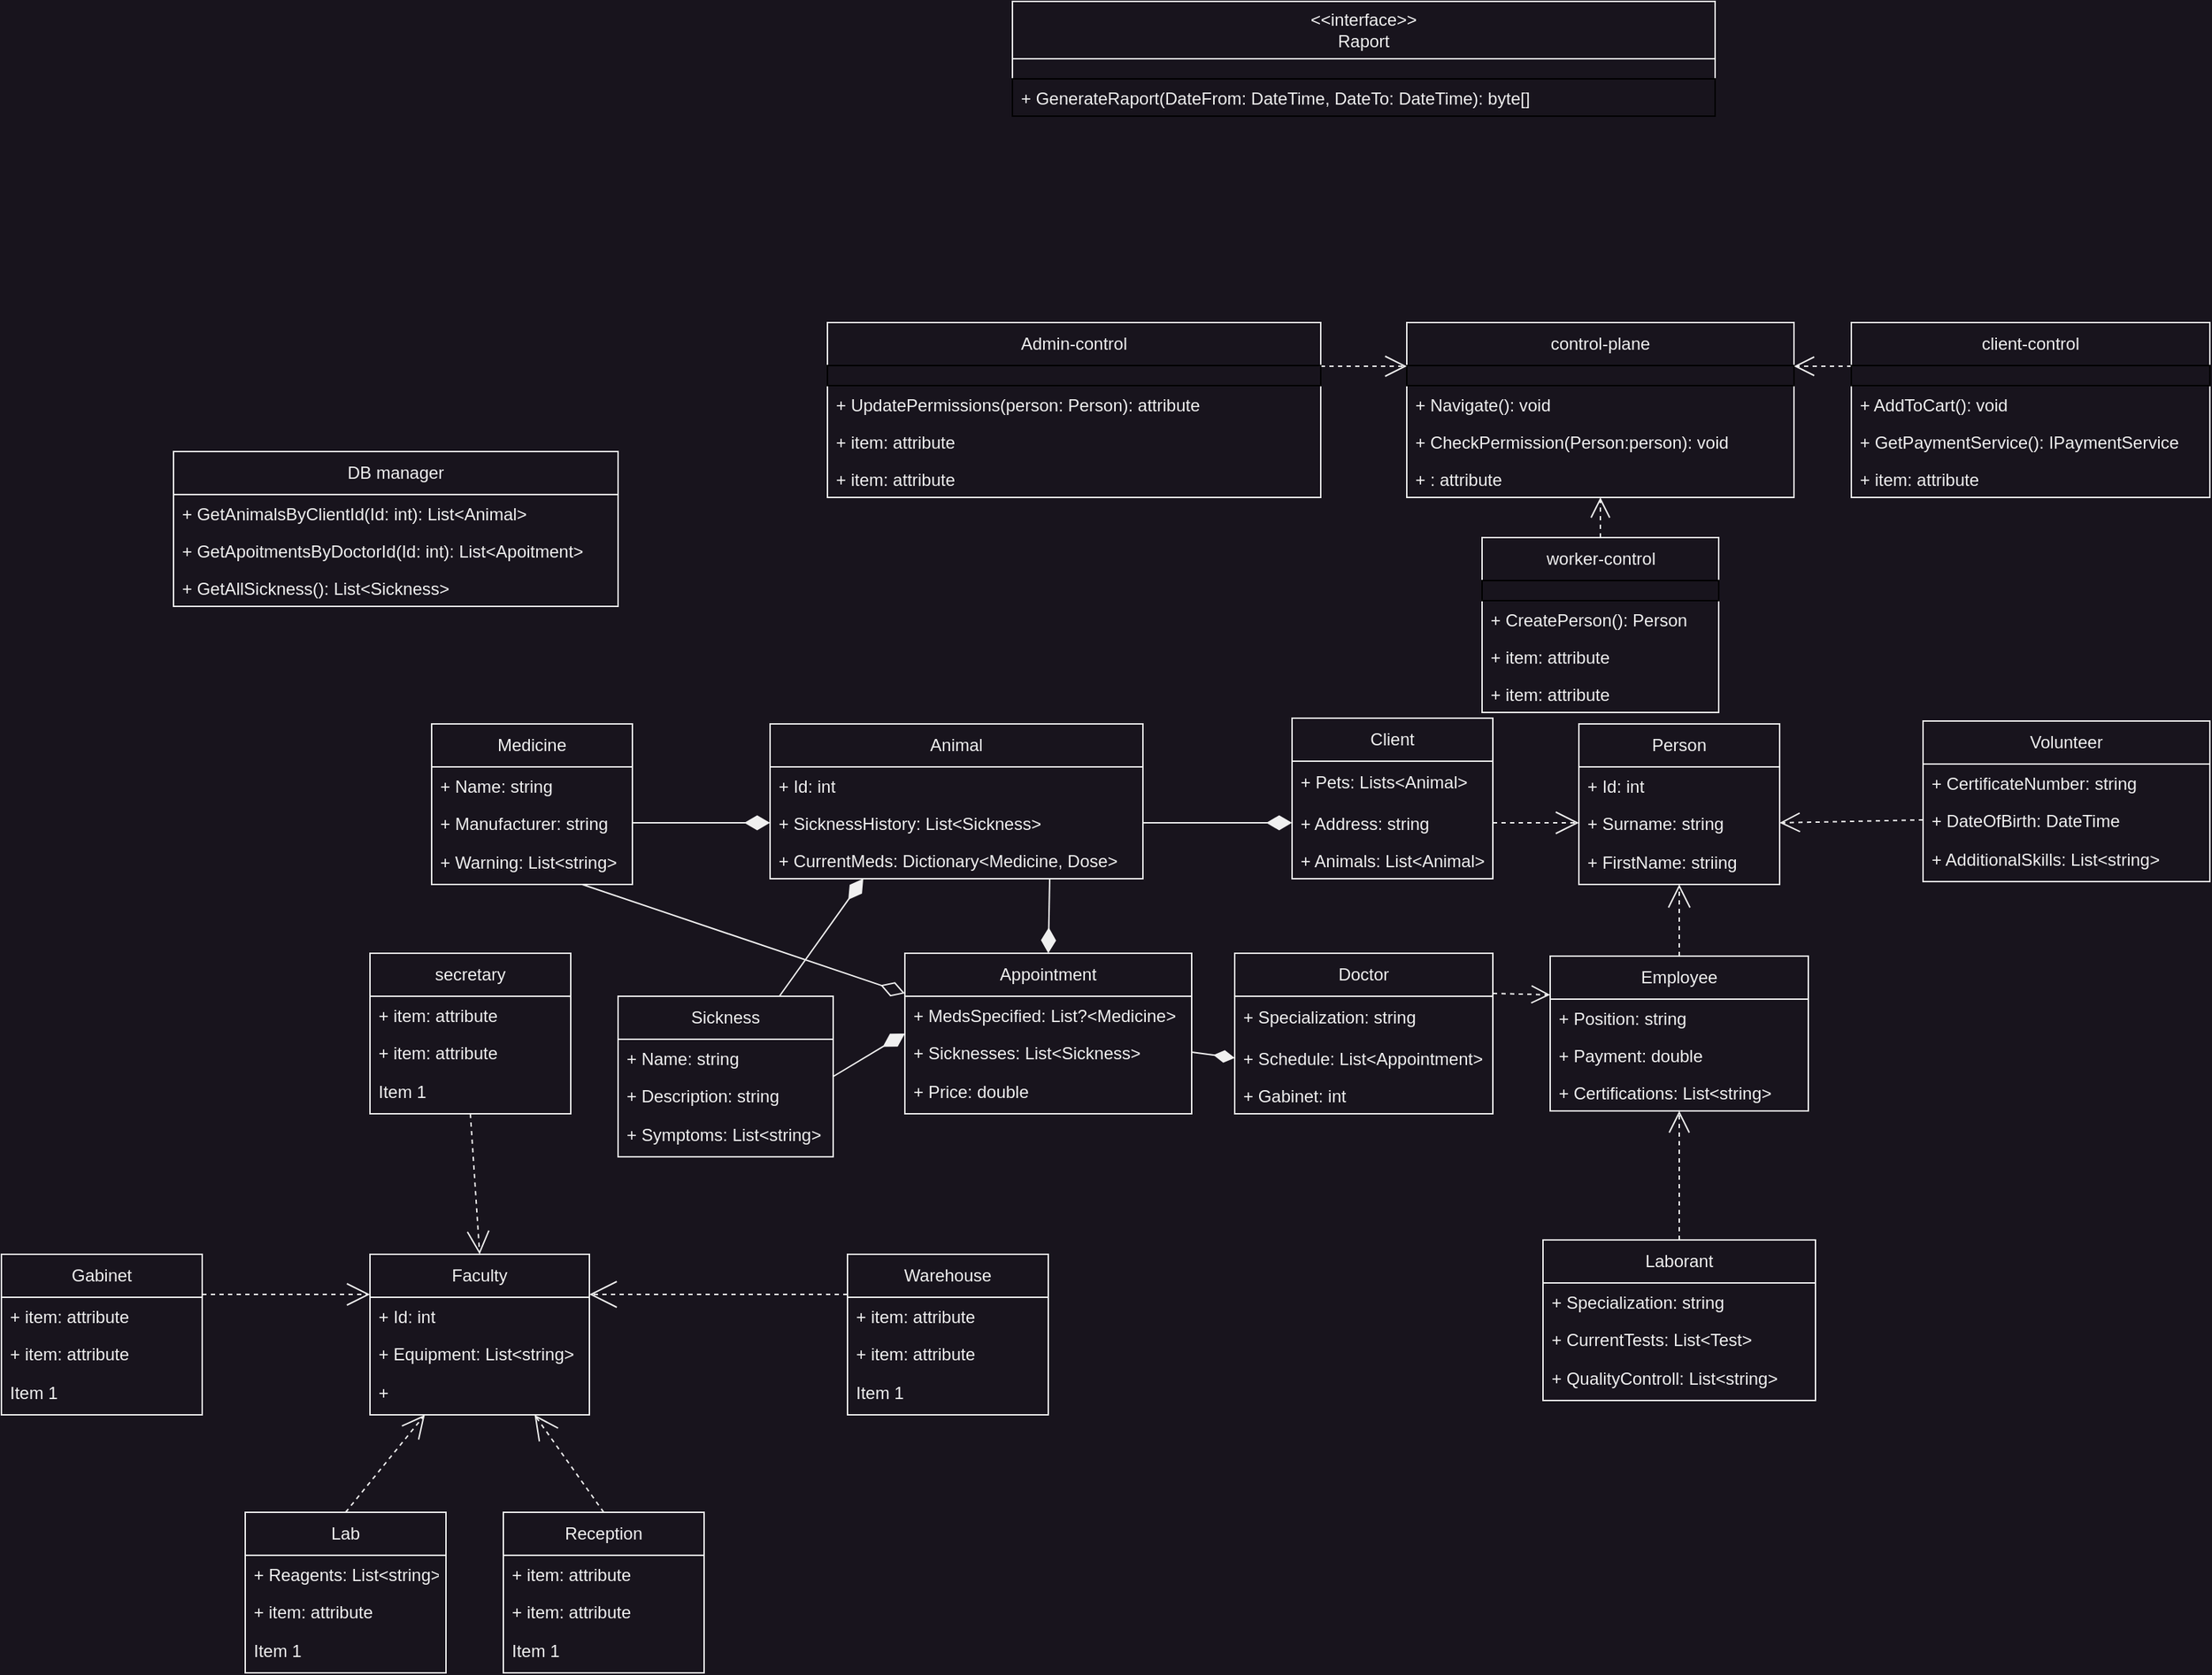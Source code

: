 <mxfile>
    <diagram id="9ccn3wuyRS-646QnJEHr" name="Page-1">
        <mxGraphModel dx="2043" dy="1961" grid="1" gridSize="10" guides="1" tooltips="1" connect="1" arrows="1" fold="1" page="1" pageScale="1" pageWidth="827" pageHeight="1169" background="#18141D" math="0" shadow="0">
            <root>
                <mxCell id="0"/>
                <mxCell id="1" parent="0"/>
                <mxCell id="3" value="Person" style="swimlane;fontStyle=0;childLayout=stackLayout;horizontal=1;startSize=30;horizontalStack=0;resizeParent=1;resizeParentMax=0;resizeLast=0;collapsible=1;marginBottom=0;whiteSpace=wrap;html=1;fillColor=#18141D;strokeColor=#F0F0F0;fontColor=#F0F0F0;labelBackgroundColor=none;" parent="1" vertex="1">
                    <mxGeometry x="360" y="-120" width="140" height="112" as="geometry"/>
                </mxCell>
                <mxCell id="180" value="+ Id: int" style="text;strokeColor=none;fillColor=none;align=left;verticalAlign=top;spacingLeft=4;spacingRight=4;overflow=hidden;rotatable=0;points=[[0,0.5],[1,0.5]];portConstraint=eastwest;labelBackgroundColor=none;fontColor=#F0F0F0;" parent="3" vertex="1">
                    <mxGeometry y="30" width="140" height="26" as="geometry"/>
                </mxCell>
                <mxCell id="181" value="+ Surname: string" style="text;strokeColor=none;fillColor=none;align=left;verticalAlign=top;spacingLeft=4;spacingRight=4;overflow=hidden;rotatable=0;points=[[0,0.5],[1,0.5]];portConstraint=eastwest;fontColor=#F0F0F0;labelBackgroundColor=none;" parent="3" vertex="1">
                    <mxGeometry y="56" width="140" height="26" as="geometry"/>
                </mxCell>
                <mxCell id="4" value="+ FirstName: striing" style="text;strokeColor=none;fillColor=none;align=left;verticalAlign=middle;spacingLeft=4;spacingRight=4;overflow=hidden;points=[[0,0.5],[1,0.5]];portConstraint=eastwest;rotatable=0;whiteSpace=wrap;html=1;fontColor=#F0F0F0;labelBackgroundColor=none;" parent="3" vertex="1">
                    <mxGeometry y="82" width="140" height="30" as="geometry"/>
                </mxCell>
                <mxCell id="7" value="Client" style="swimlane;fontStyle=0;childLayout=stackLayout;horizontal=1;startSize=30;horizontalStack=0;resizeParent=1;resizeParentMax=0;resizeLast=0;collapsible=1;marginBottom=0;whiteSpace=wrap;html=1;fillColor=#18141D;strokeColor=#F0F0F0;fontColor=#F0F0F0;labelBackgroundColor=none;" parent="1" vertex="1">
                    <mxGeometry x="160" y="-124" width="140" height="112" as="geometry"/>
                </mxCell>
                <mxCell id="8" value="+ Pets: Lists&amp;lt;Animal&amp;gt;" style="text;strokeColor=none;fillColor=none;align=left;verticalAlign=middle;spacingLeft=4;spacingRight=4;overflow=hidden;points=[[0,0.5],[1,0.5]];portConstraint=eastwest;rotatable=0;whiteSpace=wrap;html=1;fontColor=#F0F0F0;labelBackgroundColor=none;" parent="7" vertex="1">
                    <mxGeometry y="30" width="140" height="30" as="geometry"/>
                </mxCell>
                <mxCell id="129" value="+ Address: string" style="text;strokeColor=none;fillColor=none;align=left;verticalAlign=top;spacingLeft=4;spacingRight=4;overflow=hidden;rotatable=0;points=[[0,0.5],[1,0.5]];portConstraint=eastwest;fontColor=#F0F0F0;labelBackgroundColor=none;" parent="7" vertex="1">
                    <mxGeometry y="60" width="140" height="26" as="geometry"/>
                </mxCell>
                <mxCell id="185" value="+ Animals: List&lt;Animal&gt;" style="text;strokeColor=none;fillColor=none;align=left;verticalAlign=top;spacingLeft=4;spacingRight=4;overflow=hidden;rotatable=0;points=[[0,0.5],[1,0.5]];portConstraint=eastwest;labelBackgroundColor=none;fontColor=#F0F0F0;" parent="7" vertex="1">
                    <mxGeometry y="86" width="140" height="26" as="geometry"/>
                </mxCell>
                <mxCell id="11" value="" style="endArrow=open;html=1;endFill=0;dashed=1;entryX=0;entryY=0.5;entryDx=0;entryDy=0;fillColor=#18141D;strokeColor=#F0F0F0;fontColor=#F0F0F0;labelBackgroundColor=none;endSize=14;exitX=1;exitY=0.5;exitDx=0;exitDy=0;" parent="1" target="181" edge="1" source="129">
                    <mxGeometry width="50" height="50" relative="1" as="geometry">
                        <mxPoint x="290" y="-40" as="sourcePoint"/>
                        <mxPoint x="290" y="100" as="targetPoint"/>
                    </mxGeometry>
                </mxCell>
                <mxCell id="12" value="Employee" style="swimlane;fontStyle=0;childLayout=stackLayout;horizontal=1;startSize=30;horizontalStack=0;resizeParent=1;resizeParentMax=0;resizeLast=0;collapsible=1;marginBottom=0;whiteSpace=wrap;html=1;fillColor=#18141D;strokeColor=#F0F0F0;fontColor=#F0F0F0;labelBackgroundColor=none;" parent="1" vertex="1">
                    <mxGeometry x="340" y="42" width="180" height="108" as="geometry"/>
                </mxCell>
                <mxCell id="133" value="+ Position: string" style="text;strokeColor=none;fillColor=none;align=left;verticalAlign=top;spacingLeft=4;spacingRight=4;overflow=hidden;rotatable=0;points=[[0,0.5],[1,0.5]];portConstraint=eastwest;fontColor=#F0F0F0;labelBackgroundColor=none;" parent="12" vertex="1">
                    <mxGeometry y="30" width="180" height="26" as="geometry"/>
                </mxCell>
                <mxCell id="134" value="+ Payment: double" style="text;strokeColor=none;fillColor=none;align=left;verticalAlign=top;spacingLeft=4;spacingRight=4;overflow=hidden;rotatable=0;points=[[0,0.5],[1,0.5]];portConstraint=eastwest;fontColor=#F0F0F0;labelBackgroundColor=none;" parent="12" vertex="1">
                    <mxGeometry y="56" width="180" height="26" as="geometry"/>
                </mxCell>
                <mxCell id="186" value="+ Certifications: List&lt;string&gt;" style="text;strokeColor=none;fillColor=none;align=left;verticalAlign=top;spacingLeft=4;spacingRight=4;overflow=hidden;rotatable=0;points=[[0,0.5],[1,0.5]];portConstraint=eastwest;labelBackgroundColor=none;fontColor=#F0F0F0;" parent="12" vertex="1">
                    <mxGeometry y="82" width="180" height="26" as="geometry"/>
                </mxCell>
                <mxCell id="16" value="" style="endArrow=open;html=1;exitX=0.5;exitY=0;exitDx=0;exitDy=0;endFill=0;dashed=1;entryX=0.5;entryY=1;entryDx=0;entryDy=0;fillColor=#18141D;strokeColor=#F0F0F0;fontColor=#F0F0F0;labelBackgroundColor=none;endSize=14;" parent="1" source="12" target="3" edge="1">
                    <mxGeometry width="50" height="50" relative="1" as="geometry">
                        <mxPoint x="300.0" y="240" as="sourcePoint"/>
                        <mxPoint x="300.7" y="122.52" as="targetPoint"/>
                    </mxGeometry>
                </mxCell>
                <mxCell id="17" value="Volunteer" style="swimlane;fontStyle=0;childLayout=stackLayout;horizontal=1;startSize=30;horizontalStack=0;resizeParent=1;resizeParentMax=0;resizeLast=0;collapsible=1;marginBottom=0;whiteSpace=wrap;html=1;fillColor=#18141D;strokeColor=#F0F0F0;fontColor=#F0F0F0;labelBackgroundColor=none;" parent="1" vertex="1">
                    <mxGeometry x="600" y="-122" width="200" height="112" as="geometry"/>
                </mxCell>
                <mxCell id="132" value="+ CertificateNumber: string" style="text;strokeColor=none;fillColor=none;align=left;verticalAlign=top;spacingLeft=4;spacingRight=4;overflow=hidden;rotatable=0;points=[[0,0.5],[1,0.5]];portConstraint=eastwest;fontColor=#F0F0F0;labelBackgroundColor=none;" parent="17" vertex="1">
                    <mxGeometry y="30" width="200" height="26" as="geometry"/>
                </mxCell>
                <mxCell id="131" value="+ DateOfBirth: DateTime" style="text;strokeColor=none;fillColor=none;align=left;verticalAlign=top;spacingLeft=4;spacingRight=4;overflow=hidden;rotatable=0;points=[[0,0.5],[1,0.5]];portConstraint=eastwest;fontColor=#F0F0F0;labelBackgroundColor=none;" parent="17" vertex="1">
                    <mxGeometry y="56" width="200" height="26" as="geometry"/>
                </mxCell>
                <mxCell id="18" value="+ AdditionalSkills: List&amp;lt;string&amp;gt;" style="text;strokeColor=none;fillColor=none;align=left;verticalAlign=middle;spacingLeft=4;spacingRight=4;overflow=hidden;points=[[0,0.5],[1,0.5]];portConstraint=eastwest;rotatable=0;whiteSpace=wrap;html=1;fontColor=#F0F0F0;labelBackgroundColor=none;" parent="17" vertex="1">
                    <mxGeometry y="82" width="200" height="30" as="geometry"/>
                </mxCell>
                <mxCell id="21" value="" style="endArrow=open;html=1;exitX=0;exitY=0.5;exitDx=0;exitDy=0;endFill=0;dashed=1;entryX=1;entryY=0.5;entryDx=0;entryDy=0;fillColor=#18141D;strokeColor=#F0F0F0;fontColor=#F0F0F0;labelBackgroundColor=none;endSize=12;" parent="1" source="131" target="181" edge="1">
                    <mxGeometry width="50" height="50" relative="1" as="geometry">
                        <mxPoint x="520" y="240" as="sourcePoint"/>
                        <mxPoint x="434.66" y="122.52" as="targetPoint"/>
                    </mxGeometry>
                </mxCell>
                <mxCell id="26" style="edgeStyle=none;html=1;exitX=1;exitY=0.25;exitDx=0;exitDy=0;entryX=0;entryY=0.25;entryDx=0;entryDy=0;dashed=1;endArrow=open;endFill=0;fillColor=#18141D;strokeColor=#F0F0F0;fontColor=#F0F0F0;labelBackgroundColor=none;endSize=11;" parent="1" source="22" target="12" edge="1">
                    <mxGeometry relative="1" as="geometry"/>
                </mxCell>
                <mxCell id="22" value="Doctor" style="swimlane;fontStyle=0;childLayout=stackLayout;horizontal=1;startSize=30;horizontalStack=0;resizeParent=1;resizeParentMax=0;resizeLast=0;collapsible=1;marginBottom=0;whiteSpace=wrap;html=1;fillColor=#18141D;strokeColor=#F0F0F0;fontColor=#F0F0F0;labelBackgroundColor=none;" parent="1" vertex="1">
                    <mxGeometry x="120" y="40" width="180" height="112" as="geometry"/>
                </mxCell>
                <mxCell id="23" value="+ Specialization: string" style="text;strokeColor=none;fillColor=none;align=left;verticalAlign=middle;spacingLeft=4;spacingRight=4;overflow=hidden;points=[[0,0.5],[1,0.5]];portConstraint=eastwest;rotatable=0;whiteSpace=wrap;html=1;fontColor=#F0F0F0;labelBackgroundColor=none;" parent="22" vertex="1">
                    <mxGeometry y="30" width="180" height="30" as="geometry"/>
                </mxCell>
                <mxCell id="141" value="+ Schedule: List&lt;Appointment&gt;" style="text;strokeColor=none;fillColor=none;align=left;verticalAlign=top;spacingLeft=4;spacingRight=4;overflow=hidden;rotatable=0;points=[[0,0.5],[1,0.5]];portConstraint=eastwest;fontColor=#F0F0F0;labelBackgroundColor=none;" parent="22" vertex="1">
                    <mxGeometry y="60" width="180" height="26" as="geometry"/>
                </mxCell>
                <mxCell id="142" value="+ Gabinet: int " style="text;strokeColor=none;fillColor=none;align=left;verticalAlign=top;spacingLeft=4;spacingRight=4;overflow=hidden;rotatable=0;points=[[0,0.5],[1,0.5]];portConstraint=eastwest;fontColor=#F0F0F0;labelBackgroundColor=none;" parent="22" vertex="1">
                    <mxGeometry y="86" width="180" height="26" as="geometry"/>
                </mxCell>
                <mxCell id="37" value="Laborant" style="swimlane;fontStyle=0;childLayout=stackLayout;horizontal=1;startSize=30;horizontalStack=0;resizeParent=1;resizeParentMax=0;resizeLast=0;collapsible=1;marginBottom=0;whiteSpace=wrap;html=1;fillColor=#18141D;strokeColor=#F0F0F0;fontColor=#F0F0F0;labelBackgroundColor=none;" parent="1" vertex="1">
                    <mxGeometry x="335" y="240" width="190" height="112" as="geometry"/>
                </mxCell>
                <mxCell id="137" value="+ Specialization: string" style="text;strokeColor=none;fillColor=none;align=left;verticalAlign=top;spacingLeft=4;spacingRight=4;overflow=hidden;rotatable=0;points=[[0,0.5],[1,0.5]];portConstraint=eastwest;fontColor=#F0F0F0;labelBackgroundColor=none;" parent="37" vertex="1">
                    <mxGeometry y="30" width="190" height="26" as="geometry"/>
                </mxCell>
                <mxCell id="138" value="+ CurrentTests: List&lt;Test&gt;" style="text;strokeColor=none;fillColor=none;align=left;verticalAlign=top;spacingLeft=4;spacingRight=4;overflow=hidden;rotatable=0;points=[[0,0.5],[1,0.5]];portConstraint=eastwest;fontColor=#F0F0F0;labelBackgroundColor=none;" parent="37" vertex="1">
                    <mxGeometry y="56" width="190" height="26" as="geometry"/>
                </mxCell>
                <mxCell id="38" value="+ QualityControll: List&amp;lt;string&amp;gt;" style="text;strokeColor=none;fillColor=none;align=left;verticalAlign=middle;spacingLeft=4;spacingRight=4;overflow=hidden;points=[[0,0.5],[1,0.5]];portConstraint=eastwest;rotatable=0;whiteSpace=wrap;html=1;fontColor=#F0F0F0;labelBackgroundColor=none;" parent="37" vertex="1">
                    <mxGeometry y="82" width="190" height="30" as="geometry"/>
                </mxCell>
                <mxCell id="42" value="Faculty" style="swimlane;fontStyle=0;childLayout=stackLayout;horizontal=1;startSize=30;horizontalStack=0;resizeParent=1;resizeParentMax=0;resizeLast=0;collapsible=1;marginBottom=0;whiteSpace=wrap;html=1;fillColor=#18141D;strokeColor=#F0F0F0;fontColor=#F0F0F0;labelBackgroundColor=none;" parent="1" vertex="1">
                    <mxGeometry x="-483" y="250" width="153" height="112" as="geometry"/>
                </mxCell>
                <mxCell id="152" value="+ Id: int" style="text;strokeColor=none;fillColor=none;align=left;verticalAlign=top;spacingLeft=4;spacingRight=4;overflow=hidden;rotatable=0;points=[[0,0.5],[1,0.5]];portConstraint=eastwest;fontColor=#F0F0F0;labelBackgroundColor=none;" parent="42" vertex="1">
                    <mxGeometry y="30" width="153" height="26" as="geometry"/>
                </mxCell>
                <mxCell id="151" value="+ Equipment: List&lt;string&gt;" style="text;strokeColor=none;fillColor=none;align=left;verticalAlign=top;spacingLeft=4;spacingRight=4;overflow=hidden;rotatable=0;points=[[0,0.5],[1,0.5]];portConstraint=eastwest;fontColor=#F0F0F0;labelBackgroundColor=none;" parent="42" vertex="1">
                    <mxGeometry y="56" width="153" height="26" as="geometry"/>
                </mxCell>
                <mxCell id="43" value="+&amp;nbsp;" style="text;strokeColor=none;fillColor=none;align=left;verticalAlign=middle;spacingLeft=4;spacingRight=4;overflow=hidden;points=[[0,0.5],[1,0.5]];portConstraint=eastwest;rotatable=0;whiteSpace=wrap;html=1;fontColor=#F0F0F0;labelBackgroundColor=none;" parent="42" vertex="1">
                    <mxGeometry y="82" width="153" height="30" as="geometry"/>
                </mxCell>
                <mxCell id="50" style="edgeStyle=none;html=1;dashed=1;endArrow=open;endFill=0;exitX=0.5;exitY=1;exitDx=0;exitDy=0;fillColor=#18141D;strokeColor=#F0F0F0;fontColor=#F0F0F0;labelBackgroundColor=none;endSize=14;entryX=0.5;entryY=0;entryDx=0;entryDy=0;" parent="1" source="46" target="42" edge="1">
                    <mxGeometry relative="1" as="geometry">
                        <mxPoint x="-440" y="180" as="sourcePoint"/>
                        <mxPoint x="-500" y="190" as="targetPoint"/>
                    </mxGeometry>
                </mxCell>
                <mxCell id="46" value="secretary" style="swimlane;fontStyle=0;childLayout=stackLayout;horizontal=1;startSize=30;horizontalStack=0;resizeParent=1;resizeParentMax=0;resizeLast=0;collapsible=1;marginBottom=0;whiteSpace=wrap;html=1;fillColor=#18141D;strokeColor=#F0F0F0;fontColor=#F0F0F0;labelBackgroundColor=none;" parent="1" vertex="1">
                    <mxGeometry x="-483" y="40" width="140" height="112" as="geometry"/>
                </mxCell>
                <mxCell id="149" value="+ item: attribute" style="text;strokeColor=none;fillColor=none;align=left;verticalAlign=top;spacingLeft=4;spacingRight=4;overflow=hidden;rotatable=0;points=[[0,0.5],[1,0.5]];portConstraint=eastwest;fontColor=#F0F0F0;labelBackgroundColor=none;" parent="46" vertex="1">
                    <mxGeometry y="30" width="140" height="26" as="geometry"/>
                </mxCell>
                <mxCell id="150" value="+ item: attribute" style="text;strokeColor=none;fillColor=none;align=left;verticalAlign=top;spacingLeft=4;spacingRight=4;overflow=hidden;rotatable=0;points=[[0,0.5],[1,0.5]];portConstraint=eastwest;fontColor=#F0F0F0;labelBackgroundColor=none;" parent="46" vertex="1">
                    <mxGeometry y="56" width="140" height="26" as="geometry"/>
                </mxCell>
                <mxCell id="47" value="Item 1" style="text;strokeColor=none;fillColor=none;align=left;verticalAlign=middle;spacingLeft=4;spacingRight=4;overflow=hidden;points=[[0,0.5],[1,0.5]];portConstraint=eastwest;rotatable=0;whiteSpace=wrap;html=1;fontColor=#F0F0F0;labelBackgroundColor=none;" parent="46" vertex="1">
                    <mxGeometry y="82" width="140" height="30" as="geometry"/>
                </mxCell>
                <mxCell id="55" style="edgeStyle=none;html=1;exitX=0.5;exitY=0;exitDx=0;exitDy=0;dashed=1;endArrow=open;endFill=0;entryX=0.75;entryY=1;entryDx=0;entryDy=0;fillColor=#18141D;strokeColor=#F0F0F0;fontColor=#F0F0F0;labelBackgroundColor=none;endSize=15;" parent="1" source="51" target="42" edge="1">
                    <mxGeometry relative="1" as="geometry"/>
                </mxCell>
                <mxCell id="51" value="Reception" style="swimlane;fontStyle=0;childLayout=stackLayout;horizontal=1;startSize=30;horizontalStack=0;resizeParent=1;resizeParentMax=0;resizeLast=0;collapsible=1;marginBottom=0;whiteSpace=wrap;html=1;fillColor=#18141D;strokeColor=#F0F0F0;fontColor=#F0F0F0;labelBackgroundColor=none;" parent="1" vertex="1">
                    <mxGeometry x="-390" y="430" width="140" height="112" as="geometry"/>
                </mxCell>
                <mxCell id="157" value="+ item: attribute" style="text;strokeColor=none;fillColor=none;align=left;verticalAlign=top;spacingLeft=4;spacingRight=4;overflow=hidden;rotatable=0;points=[[0,0.5],[1,0.5]];portConstraint=eastwest;fontColor=#F0F0F0;labelBackgroundColor=none;" parent="51" vertex="1">
                    <mxGeometry y="30" width="140" height="26" as="geometry"/>
                </mxCell>
                <mxCell id="156" value="+ item: attribute" style="text;strokeColor=none;fillColor=none;align=left;verticalAlign=top;spacingLeft=4;spacingRight=4;overflow=hidden;rotatable=0;points=[[0,0.5],[1,0.5]];portConstraint=eastwest;fontColor=#F0F0F0;labelBackgroundColor=none;" parent="51" vertex="1">
                    <mxGeometry y="56" width="140" height="26" as="geometry"/>
                </mxCell>
                <mxCell id="52" value="Item 1" style="text;strokeColor=none;fillColor=none;align=left;verticalAlign=middle;spacingLeft=4;spacingRight=4;overflow=hidden;points=[[0,0.5],[1,0.5]];portConstraint=eastwest;rotatable=0;whiteSpace=wrap;html=1;fontColor=#F0F0F0;labelBackgroundColor=none;" parent="51" vertex="1">
                    <mxGeometry y="82" width="140" height="30" as="geometry"/>
                </mxCell>
                <mxCell id="60" style="edgeStyle=none;html=1;exitX=0.5;exitY=0;exitDx=0;exitDy=0;entryX=0.25;entryY=1;entryDx=0;entryDy=0;dashed=1;endArrow=open;endFill=0;fillColor=#18141D;strokeColor=#F0F0F0;fontColor=#F0F0F0;labelBackgroundColor=none;endSize=14;" parent="1" source="56" target="42" edge="1">
                    <mxGeometry relative="1" as="geometry"/>
                </mxCell>
                <mxCell id="56" value="Lab" style="swimlane;fontStyle=0;childLayout=stackLayout;horizontal=1;startSize=30;horizontalStack=0;resizeParent=1;resizeParentMax=0;resizeLast=0;collapsible=1;marginBottom=0;whiteSpace=wrap;html=1;fillColor=#18141D;strokeColor=#F0F0F0;fontColor=#F0F0F0;labelBackgroundColor=none;" parent="1" vertex="1">
                    <mxGeometry x="-570" y="430" width="140" height="112" as="geometry"/>
                </mxCell>
                <mxCell id="158" value="+ Reagents: List&lt;string&gt;" style="text;strokeColor=none;fillColor=none;align=left;verticalAlign=top;spacingLeft=4;spacingRight=4;overflow=hidden;rotatable=0;points=[[0,0.5],[1,0.5]];portConstraint=eastwest;fontColor=#F0F0F0;labelBackgroundColor=none;" parent="56" vertex="1">
                    <mxGeometry y="30" width="140" height="26" as="geometry"/>
                </mxCell>
                <mxCell id="159" value="+ item: attribute" style="text;strokeColor=none;fillColor=none;align=left;verticalAlign=top;spacingLeft=4;spacingRight=4;overflow=hidden;rotatable=0;points=[[0,0.5],[1,0.5]];portConstraint=eastwest;fontColor=#F0F0F0;labelBackgroundColor=none;" parent="56" vertex="1">
                    <mxGeometry y="56" width="140" height="26" as="geometry"/>
                </mxCell>
                <mxCell id="57" value="Item 1" style="text;strokeColor=none;fillColor=none;align=left;verticalAlign=middle;spacingLeft=4;spacingRight=4;overflow=hidden;points=[[0,0.5],[1,0.5]];portConstraint=eastwest;rotatable=0;whiteSpace=wrap;html=1;fontColor=#F0F0F0;labelBackgroundColor=none;" parent="56" vertex="1">
                    <mxGeometry y="82" width="140" height="30" as="geometry"/>
                </mxCell>
                <mxCell id="65" style="edgeStyle=none;html=1;exitX=0;exitY=0.25;exitDx=0;exitDy=0;entryX=1;entryY=0.25;entryDx=0;entryDy=0;dashed=1;endArrow=open;endFill=0;fillColor=#18141D;strokeColor=#F0F0F0;fontColor=#F0F0F0;labelBackgroundColor=none;endSize=17;" parent="1" source="61" target="42" edge="1">
                    <mxGeometry relative="1" as="geometry"/>
                </mxCell>
                <mxCell id="61" value="Warehouse" style="swimlane;fontStyle=0;childLayout=stackLayout;horizontal=1;startSize=30;horizontalStack=0;resizeParent=1;resizeParentMax=0;resizeLast=0;collapsible=1;marginBottom=0;whiteSpace=wrap;html=1;fillColor=#18141D;strokeColor=#F0F0F0;fontColor=#F0F0F0;labelBackgroundColor=none;" parent="1" vertex="1">
                    <mxGeometry x="-150" y="250" width="140" height="112" as="geometry"/>
                </mxCell>
                <mxCell id="147" value="+ item: attribute" style="text;strokeColor=none;fillColor=none;align=left;verticalAlign=top;spacingLeft=4;spacingRight=4;overflow=hidden;rotatable=0;points=[[0,0.5],[1,0.5]];portConstraint=eastwest;fontColor=#F0F0F0;labelBackgroundColor=none;" parent="61" vertex="1">
                    <mxGeometry y="30" width="140" height="26" as="geometry"/>
                </mxCell>
                <mxCell id="148" value="+ item: attribute" style="text;strokeColor=none;fillColor=none;align=left;verticalAlign=top;spacingLeft=4;spacingRight=4;overflow=hidden;rotatable=0;points=[[0,0.5],[1,0.5]];portConstraint=eastwest;fontColor=#F0F0F0;labelBackgroundColor=none;" parent="61" vertex="1">
                    <mxGeometry y="56" width="140" height="26" as="geometry"/>
                </mxCell>
                <mxCell id="62" value="Item 1" style="text;strokeColor=none;fillColor=none;align=left;verticalAlign=middle;spacingLeft=4;spacingRight=4;overflow=hidden;points=[[0,0.5],[1,0.5]];portConstraint=eastwest;rotatable=0;whiteSpace=wrap;html=1;fontColor=#F0F0F0;labelBackgroundColor=none;" parent="61" vertex="1">
                    <mxGeometry y="82" width="140" height="30" as="geometry"/>
                </mxCell>
                <mxCell id="70" style="edgeStyle=none;html=1;exitX=1;exitY=0.25;exitDx=0;exitDy=0;dashed=1;endArrow=open;endFill=0;entryX=0;entryY=0.25;entryDx=0;entryDy=0;fillColor=#18141D;strokeColor=#F0F0F0;fontColor=#F0F0F0;labelBackgroundColor=none;endSize=14;" parent="1" source="66" target="42" edge="1">
                    <mxGeometry relative="1" as="geometry">
                        <mxPoint x="-480" y="340" as="targetPoint"/>
                    </mxGeometry>
                </mxCell>
                <mxCell id="66" value="Gabinet" style="swimlane;fontStyle=0;childLayout=stackLayout;horizontal=1;startSize=30;horizontalStack=0;resizeParent=1;resizeParentMax=0;resizeLast=0;collapsible=1;marginBottom=0;whiteSpace=wrap;html=1;fillColor=#18141D;strokeColor=#F0F0F0;fontColor=#F0F0F0;labelBackgroundColor=none;" parent="1" vertex="1">
                    <mxGeometry x="-740" y="250" width="140" height="112" as="geometry"/>
                </mxCell>
                <mxCell id="154" value="+ item: attribute" style="text;strokeColor=none;fillColor=none;align=left;verticalAlign=top;spacingLeft=4;spacingRight=4;overflow=hidden;rotatable=0;points=[[0,0.5],[1,0.5]];portConstraint=eastwest;fontColor=#F0F0F0;labelBackgroundColor=none;" parent="66" vertex="1">
                    <mxGeometry y="30" width="140" height="26" as="geometry"/>
                </mxCell>
                <mxCell id="155" value="+ item: attribute" style="text;strokeColor=none;fillColor=none;align=left;verticalAlign=top;spacingLeft=4;spacingRight=4;overflow=hidden;rotatable=0;points=[[0,0.5],[1,0.5]];portConstraint=eastwest;fontColor=#F0F0F0;labelBackgroundColor=none;" parent="66" vertex="1">
                    <mxGeometry y="56" width="140" height="26" as="geometry"/>
                </mxCell>
                <mxCell id="67" value="Item 1" style="text;strokeColor=none;fillColor=none;align=left;verticalAlign=middle;spacingLeft=4;spacingRight=4;overflow=hidden;points=[[0,0.5],[1,0.5]];portConstraint=eastwest;rotatable=0;whiteSpace=wrap;html=1;fontColor=#F0F0F0;labelBackgroundColor=none;" parent="66" vertex="1">
                    <mxGeometry y="82" width="140" height="30" as="geometry"/>
                </mxCell>
                <mxCell id="75" value="&amp;lt;&amp;lt;interface&amp;gt;&amp;gt;&lt;br&gt;Raport" style="swimlane;fontStyle=0;childLayout=stackLayout;horizontal=1;startSize=40;horizontalStack=0;resizeParent=1;resizeParentMax=0;resizeLast=0;collapsible=1;marginBottom=0;whiteSpace=wrap;html=1;fillColor=#18141D;strokeColor=#F0F0F0;fontColor=#F0F0F0;labelBackgroundColor=none;" parent="1" vertex="1">
                    <mxGeometry x="-35" y="-624" width="490" height="80" as="geometry"/>
                </mxCell>
                <mxCell id="187" value="" style="text;strokeColor=none;fillColor=none;align=left;verticalAlign=middle;spacingTop=-1;spacingLeft=4;spacingRight=4;rotatable=0;labelPosition=right;points=[];portConstraint=eastwest;" vertex="1" parent="75">
                    <mxGeometry y="40" width="490" height="14" as="geometry"/>
                </mxCell>
                <mxCell id="164" value="+ GenerateRaport(DateFrom: DateTime, DateTo: DateTime): byte[]  " style="text;strokeColor=default;fillColor=none;align=left;verticalAlign=top;spacingLeft=4;spacingRight=4;overflow=hidden;rotatable=0;points=[[0,0.5],[1,0.5]];portConstraint=eastwest;fontColor=#F0F0F0;labelBackgroundColor=none;" parent="75" vertex="1">
                    <mxGeometry y="54" width="490" height="26" as="geometry"/>
                </mxCell>
                <mxCell id="89" style="edgeStyle=none;html=1;endArrow=diamondThin;endFill=1;entryX=0.25;entryY=1;entryDx=0;entryDy=0;exitX=0.75;exitY=0;exitDx=0;exitDy=0;fillColor=#18141D;strokeColor=#F0F0F0;fontColor=#F0F0F0;labelBackgroundColor=none;endSize=15;" parent="1" source="79" target="83" edge="1">
                    <mxGeometry relative="1" as="geometry">
                        <mxPoint x="-100.0" y="190" as="targetPoint"/>
                    </mxGeometry>
                </mxCell>
                <mxCell id="120" style="edgeStyle=none;html=1;exitX=1;exitY=0.5;exitDx=0;exitDy=0;entryX=0;entryY=0.5;entryDx=0;entryDy=0;labelBackgroundColor=none;strokeColor=#F0F0F0;fontColor=#F0F0F0;endSize=15;fillColor=#18141D;endArrow=diamondThin;endFill=1;" parent="1" source="79" target="97" edge="1">
                    <mxGeometry relative="1" as="geometry"/>
                </mxCell>
                <mxCell id="79" value="Sickness" style="swimlane;fontStyle=0;childLayout=stackLayout;horizontal=1;startSize=30;horizontalStack=0;resizeParent=1;resizeParentMax=0;resizeLast=0;collapsible=1;marginBottom=0;whiteSpace=wrap;html=1;fillColor=#18141D;strokeColor=#F0F0F0;fontColor=#F0F0F0;labelBackgroundColor=none;" parent="1" vertex="1">
                    <mxGeometry x="-310" y="70" width="150" height="112" as="geometry"/>
                </mxCell>
                <mxCell id="145" value="+ Name: string" style="text;strokeColor=none;fillColor=none;align=left;verticalAlign=top;spacingLeft=4;spacingRight=4;overflow=hidden;rotatable=0;points=[[0,0.5],[1,0.5]];portConstraint=eastwest;fontColor=#F0F0F0;labelBackgroundColor=none;" parent="79" vertex="1">
                    <mxGeometry y="30" width="150" height="26" as="geometry"/>
                </mxCell>
                <mxCell id="146" value="+ Description: string" style="text;strokeColor=none;fillColor=none;align=left;verticalAlign=top;spacingLeft=4;spacingRight=4;overflow=hidden;rotatable=0;points=[[0,0.5],[1,0.5]];portConstraint=eastwest;fontColor=#F0F0F0;labelBackgroundColor=none;" parent="79" vertex="1">
                    <mxGeometry y="56" width="150" height="26" as="geometry"/>
                </mxCell>
                <mxCell id="80" value="+ Symptoms: List&amp;lt;string&amp;gt;" style="text;strokeColor=none;fillColor=none;align=left;verticalAlign=middle;spacingLeft=4;spacingRight=4;overflow=hidden;points=[[0,0.5],[1,0.5]];portConstraint=eastwest;rotatable=0;whiteSpace=wrap;html=1;fontColor=#F0F0F0;labelBackgroundColor=none;" parent="79" vertex="1">
                    <mxGeometry y="82" width="150" height="30" as="geometry"/>
                </mxCell>
                <mxCell id="88" style="edgeStyle=none;html=1;exitX=1;exitY=0.5;exitDx=0;exitDy=0;entryX=0;entryY=0.5;entryDx=0;entryDy=0;endArrow=diamondThin;endFill=1;fillColor=#18141D;strokeColor=#F0F0F0;fontColor=#F0F0F0;labelBackgroundColor=none;endSize=15;" parent="1" source="123" edge="1" target="129">
                    <mxGeometry relative="1" as="geometry">
                        <mxPoint x="100" y="-51" as="targetPoint"/>
                    </mxGeometry>
                </mxCell>
                <mxCell id="102" style="edgeStyle=none;html=1;entryX=0.5;entryY=0;entryDx=0;entryDy=0;endArrow=diamondThin;endFill=1;exitX=0.75;exitY=1;exitDx=0;exitDy=0;fillColor=#18141D;strokeColor=#F0F0F0;fontColor=#F0F0F0;labelBackgroundColor=none;endSize=15;" parent="1" source="83" target="97" edge="1">
                    <mxGeometry relative="1" as="geometry">
                        <mxPoint y="10" as="sourcePoint"/>
                    </mxGeometry>
                </mxCell>
                <mxCell id="83" value="Animal" style="swimlane;fontStyle=0;childLayout=stackLayout;horizontal=1;startSize=30;horizontalStack=0;resizeParent=1;resizeParentMax=0;resizeLast=0;collapsible=1;marginBottom=0;whiteSpace=wrap;html=1;fillColor=#18141D;strokeColor=#F0F0F0;fontColor=#F0F0F0;labelBackgroundColor=none;" parent="1" vertex="1">
                    <mxGeometry x="-204" y="-120" width="260" height="108" as="geometry"/>
                </mxCell>
                <mxCell id="124" value="+ Id: int" style="text;strokeColor=none;fillColor=none;align=left;verticalAlign=top;spacingLeft=4;spacingRight=4;overflow=hidden;rotatable=0;points=[[0,0.5],[1,0.5]];portConstraint=eastwest;labelBackgroundColor=none;fontColor=#F0F0F0;" parent="83" vertex="1">
                    <mxGeometry y="30" width="260" height="26" as="geometry"/>
                </mxCell>
                <mxCell id="123" value="+ SicknessHistory: List&lt;Sickness&gt;" style="text;strokeColor=none;fillColor=none;align=left;verticalAlign=top;spacingLeft=4;spacingRight=4;overflow=hidden;rotatable=0;points=[[0,0.5],[1,0.5]];portConstraint=eastwest;labelBackgroundColor=none;fontColor=#F0F0F0;" parent="83" vertex="1">
                    <mxGeometry y="56" width="260" height="26" as="geometry"/>
                </mxCell>
                <mxCell id="122" value="+ CurrentMeds: Dictionary&lt;Medicine, Dose&gt;" style="text;strokeColor=none;fillColor=none;align=left;verticalAlign=top;spacingLeft=4;spacingRight=4;overflow=hidden;rotatable=0;points=[[0,0.5],[1,0.5]];portConstraint=eastwest;labelBackgroundColor=none;fontColor=#F0F0F0;" parent="83" vertex="1">
                    <mxGeometry y="82" width="260" height="26" as="geometry"/>
                </mxCell>
                <mxCell id="95" style="edgeStyle=none;html=1;exitX=1;exitY=0.5;exitDx=0;exitDy=0;entryX=0;entryY=0.5;entryDx=0;entryDy=0;endArrow=diamondThin;endFill=1;fillColor=#18141D;strokeColor=#F0F0F0;fontColor=#F0F0F0;labelBackgroundColor=none;endSize=15;" parent="1" source="128" target="123" edge="1">
                    <mxGeometry relative="1" as="geometry"/>
                </mxCell>
                <mxCell id="121" style="edgeStyle=none;html=1;exitX=0.75;exitY=1;exitDx=0;exitDy=0;entryX=0;entryY=0.25;entryDx=0;entryDy=0;labelBackgroundColor=none;strokeColor=#F0F0F0;fontColor=#F0F0F0;endArrow=diamondThin;endFill=0;endSize=15;fillColor=#18141D;" parent="1" source="91" target="97" edge="1">
                    <mxGeometry relative="1" as="geometry"/>
                </mxCell>
                <mxCell id="91" value="Medicine" style="swimlane;fontStyle=0;childLayout=stackLayout;horizontal=1;startSize=30;horizontalStack=0;resizeParent=1;resizeParentMax=0;resizeLast=0;collapsible=1;marginBottom=0;whiteSpace=wrap;html=1;fillColor=#18141D;strokeColor=#F0F0F0;fontColor=#F0F0F0;labelBackgroundColor=none;" parent="1" vertex="1">
                    <mxGeometry x="-440" y="-120" width="140" height="112" as="geometry"/>
                </mxCell>
                <mxCell id="127" value="+ Name: string" style="text;strokeColor=none;fillColor=none;align=left;verticalAlign=top;spacingLeft=4;spacingRight=4;overflow=hidden;rotatable=0;points=[[0,0.5],[1,0.5]];portConstraint=eastwest;fontColor=#F0F0F0;labelBackgroundColor=none;" parent="91" vertex="1">
                    <mxGeometry y="30" width="140" height="26" as="geometry"/>
                </mxCell>
                <mxCell id="128" value="+ Manufacturer: string" style="text;strokeColor=none;fillColor=none;align=left;verticalAlign=top;spacingLeft=4;spacingRight=4;overflow=hidden;rotatable=0;points=[[0,0.5],[1,0.5]];portConstraint=eastwest;fontColor=#F0F0F0;labelBackgroundColor=none;" parent="91" vertex="1">
                    <mxGeometry y="56" width="140" height="26" as="geometry"/>
                </mxCell>
                <mxCell id="92" value="+ Warning: List&amp;lt;string&amp;gt;" style="text;strokeColor=none;fillColor=none;align=left;verticalAlign=middle;spacingLeft=4;spacingRight=4;overflow=hidden;points=[[0,0.5],[1,0.5]];portConstraint=eastwest;rotatable=0;whiteSpace=wrap;html=1;fontColor=#F0F0F0;labelBackgroundColor=none;" parent="91" vertex="1">
                    <mxGeometry y="82" width="140" height="30" as="geometry"/>
                </mxCell>
                <mxCell id="97" value="Appointment" style="swimlane;fontStyle=0;childLayout=stackLayout;horizontal=1;startSize=30;horizontalStack=0;resizeParent=1;resizeParentMax=0;resizeLast=0;collapsible=1;marginBottom=0;whiteSpace=wrap;html=1;fillColor=#18141D;strokeColor=#F0F0F0;fontColor=#F0F0F0;labelBackgroundColor=none;" parent="1" vertex="1">
                    <mxGeometry x="-110" y="40" width="200" height="112" as="geometry"/>
                </mxCell>
                <mxCell id="143" value="+ MedsSpecified: List?&lt;Medicine&gt;" style="text;strokeColor=none;fillColor=none;align=left;verticalAlign=top;spacingLeft=4;spacingRight=4;overflow=hidden;rotatable=0;points=[[0,0.5],[1,0.5]];portConstraint=eastwest;fontColor=#F0F0F0;labelBackgroundColor=none;" parent="97" vertex="1">
                    <mxGeometry y="30" width="200" height="26" as="geometry"/>
                </mxCell>
                <mxCell id="144" value="+ Sicknesses: List&lt;Sickness&gt;" style="text;strokeColor=none;fillColor=none;align=left;verticalAlign=top;spacingLeft=4;spacingRight=4;overflow=hidden;rotatable=0;points=[[0,0.5],[1,0.5]];portConstraint=eastwest;fontColor=#F0F0F0;labelBackgroundColor=none;" parent="97" vertex="1">
                    <mxGeometry y="56" width="200" height="26" as="geometry"/>
                </mxCell>
                <mxCell id="98" value="+ Price: double" style="text;strokeColor=none;fillColor=none;align=left;verticalAlign=middle;spacingLeft=4;spacingRight=4;overflow=hidden;points=[[0,0.5],[1,0.5]];portConstraint=eastwest;rotatable=0;whiteSpace=wrap;html=1;fontColor=#F0F0F0;labelBackgroundColor=none;" parent="97" vertex="1">
                    <mxGeometry y="82" width="200" height="30" as="geometry"/>
                </mxCell>
                <mxCell id="103" value="control-plane" style="swimlane;fontStyle=0;childLayout=stackLayout;horizontal=1;startSize=30;horizontalStack=0;resizeParent=1;resizeParentMax=0;resizeLast=0;collapsible=1;marginBottom=0;whiteSpace=wrap;html=1;fillColor=#18141D;strokeColor=#F0F0F0;fontColor=#F0F0F0;labelBackgroundColor=none;" parent="1" vertex="1">
                    <mxGeometry x="240" y="-400" width="270" height="122" as="geometry"/>
                </mxCell>
                <mxCell id="191" value="" style="text;strokeColor=default;fillColor=none;align=left;verticalAlign=middle;spacingTop=-1;spacingLeft=4;spacingRight=4;rotatable=0;labelPosition=right;points=[];portConstraint=eastwest;" vertex="1" parent="103">
                    <mxGeometry y="30" width="270" height="14" as="geometry"/>
                </mxCell>
                <mxCell id="171" value="+ Navigate(): void" style="text;strokeColor=none;fillColor=none;align=left;verticalAlign=top;spacingLeft=4;spacingRight=4;overflow=hidden;rotatable=0;points=[[0,0.5],[1,0.5]];portConstraint=eastwest;fontColor=#F0F0F0;labelBackgroundColor=none;" parent="103" vertex="1">
                    <mxGeometry y="44" width="270" height="26" as="geometry"/>
                </mxCell>
                <mxCell id="175" value="+ CheckPermission(Person:person): void" style="text;strokeColor=none;fillColor=none;align=left;verticalAlign=top;spacingLeft=4;spacingRight=4;overflow=hidden;rotatable=0;points=[[0,0.5],[1,0.5]];portConstraint=eastwest;fontColor=#F0F0F0;labelBackgroundColor=none;" parent="103" vertex="1">
                    <mxGeometry y="70" width="270" height="26" as="geometry"/>
                </mxCell>
                <mxCell id="167" value="+ : attribute" style="text;strokeColor=none;fillColor=none;align=left;verticalAlign=top;spacingLeft=4;spacingRight=4;overflow=hidden;rotatable=0;points=[[0,0.5],[1,0.5]];portConstraint=eastwest;fontColor=#F0F0F0;labelBackgroundColor=none;" parent="103" vertex="1">
                    <mxGeometry y="96" width="270" height="26" as="geometry"/>
                </mxCell>
                <mxCell id="111" style="edgeStyle=none;html=1;exitX=1;exitY=0.25;exitDx=0;exitDy=0;endArrow=open;endFill=0;dashed=1;entryX=0;entryY=0.25;entryDx=0;entryDy=0;fillColor=#18141D;strokeColor=#F0F0F0;fontColor=#F0F0F0;labelBackgroundColor=none;endSize=13;" parent="1" source="107" target="103" edge="1">
                    <mxGeometry relative="1" as="geometry"/>
                </mxCell>
                <mxCell id="107" value="Admin-control" style="swimlane;fontStyle=0;childLayout=stackLayout;horizontal=1;startSize=30;horizontalStack=0;resizeParent=1;resizeParentMax=0;resizeLast=0;collapsible=1;marginBottom=0;whiteSpace=wrap;html=1;fillColor=#18141D;strokeColor=#F0F0F0;fontColor=#F0F0F0;labelBackgroundColor=none;" parent="1" vertex="1">
                    <mxGeometry x="-164" y="-400" width="344" height="122" as="geometry"/>
                </mxCell>
                <mxCell id="188" value="" style="text;strokeColor=default;fillColor=none;align=left;verticalAlign=middle;spacingTop=-1;spacingLeft=4;spacingRight=4;rotatable=0;labelPosition=right;points=[];portConstraint=eastwest;" vertex="1" parent="107">
                    <mxGeometry y="30" width="344" height="14" as="geometry"/>
                </mxCell>
                <mxCell id="170" value="+ UpdatePermissions(person: Person): attribute" style="text;strokeColor=none;fillColor=none;align=left;verticalAlign=top;spacingLeft=4;spacingRight=4;overflow=hidden;rotatable=0;points=[[0,0.5],[1,0.5]];portConstraint=eastwest;fontColor=#F0F0F0;labelBackgroundColor=none;" parent="107" vertex="1">
                    <mxGeometry y="44" width="344" height="26" as="geometry"/>
                </mxCell>
                <mxCell id="174" value="+ item: attribute" style="text;strokeColor=none;fillColor=none;align=left;verticalAlign=top;spacingLeft=4;spacingRight=4;overflow=hidden;rotatable=0;points=[[0,0.5],[1,0.5]];portConstraint=eastwest;fontColor=#F0F0F0;labelBackgroundColor=none;" parent="107" vertex="1">
                    <mxGeometry y="70" width="344" height="26" as="geometry"/>
                </mxCell>
                <mxCell id="166" value="+ item: attribute" style="text;strokeColor=none;fillColor=none;align=left;verticalAlign=top;spacingLeft=4;spacingRight=4;overflow=hidden;rotatable=0;points=[[0,0.5],[1,0.5]];portConstraint=eastwest;fontColor=#F0F0F0;labelBackgroundColor=none;" parent="107" vertex="1">
                    <mxGeometry y="96" width="344" height="26" as="geometry"/>
                </mxCell>
                <mxCell id="116" style="edgeStyle=none;html=1;exitX=0.5;exitY=0;exitDx=0;exitDy=0;dashed=1;endArrow=open;endFill=0;entryX=0.5;entryY=1;entryDx=0;entryDy=0;fillColor=#18141D;strokeColor=#F0F0F0;fontColor=#F0F0F0;labelBackgroundColor=none;endSize=12;" parent="1" source="112" target="103" edge="1">
                    <mxGeometry relative="1" as="geometry">
                        <mxPoint x="360" y="-230" as="targetPoint"/>
                    </mxGeometry>
                </mxCell>
                <mxCell id="112" value="worker-control" style="swimlane;fontStyle=0;childLayout=stackLayout;horizontal=1;startSize=30;horizontalStack=0;resizeParent=1;resizeParentMax=0;resizeLast=0;collapsible=1;marginBottom=0;whiteSpace=wrap;html=1;fillColor=#18141D;strokeColor=#F0F0F0;fontColor=#F0F0F0;labelBackgroundColor=none;" parent="1" vertex="1">
                    <mxGeometry x="292.5" y="-250" width="165" height="122" as="geometry"/>
                </mxCell>
                <mxCell id="193" value="" style="text;strokeColor=default;fillColor=none;align=left;verticalAlign=middle;spacingTop=-1;spacingLeft=4;spacingRight=4;rotatable=0;labelPosition=right;points=[];portConstraint=eastwest;" vertex="1" parent="112">
                    <mxGeometry y="30" width="165" height="14" as="geometry"/>
                </mxCell>
                <mxCell id="173" value="+ CreatePerson(): Person " style="text;strokeColor=none;fillColor=none;align=left;verticalAlign=top;spacingLeft=4;spacingRight=4;overflow=hidden;rotatable=0;points=[[0,0.5],[1,0.5]];portConstraint=eastwest;fontColor=#F0F0F0;labelBackgroundColor=none;" parent="112" vertex="1">
                    <mxGeometry y="44" width="165" height="26" as="geometry"/>
                </mxCell>
                <mxCell id="177" value="+ item: attribute" style="text;strokeColor=none;fillColor=none;align=left;verticalAlign=top;spacingLeft=4;spacingRight=4;overflow=hidden;rotatable=0;points=[[0,0.5],[1,0.5]];portConstraint=eastwest;fontColor=#F0F0F0;labelBackgroundColor=none;" parent="112" vertex="1">
                    <mxGeometry y="70" width="165" height="26" as="geometry"/>
                </mxCell>
                <mxCell id="169" value="+ item: attribute" style="text;strokeColor=none;fillColor=none;align=left;verticalAlign=top;spacingLeft=4;spacingRight=4;overflow=hidden;rotatable=0;points=[[0,0.5],[1,0.5]];portConstraint=eastwest;fontColor=#F0F0F0;labelBackgroundColor=none;" parent="112" vertex="1">
                    <mxGeometry y="96" width="165" height="26" as="geometry"/>
                </mxCell>
                <mxCell id="117" style="edgeStyle=none;html=1;exitX=0;exitY=0.25;exitDx=0;exitDy=0;entryX=1;entryY=0.25;entryDx=0;entryDy=0;dashed=1;endArrow=open;endFill=0;fillColor=#18141D;strokeColor=#F0F0F0;fontColor=#F0F0F0;labelBackgroundColor=none;endSize=12;" parent="1" source="114" target="103" edge="1">
                    <mxGeometry relative="1" as="geometry"/>
                </mxCell>
                <mxCell id="114" value="client-control" style="swimlane;fontStyle=0;childLayout=stackLayout;horizontal=1;startSize=30;horizontalStack=0;resizeParent=1;resizeParentMax=0;resizeLast=0;collapsible=1;marginBottom=0;whiteSpace=wrap;html=1;fillColor=#18141D;strokeColor=#F0F0F0;fontColor=#F0F0F0;labelBackgroundColor=none;" parent="1" vertex="1">
                    <mxGeometry x="550" y="-400" width="250" height="122" as="geometry"/>
                </mxCell>
                <mxCell id="192" value="" style="text;strokeColor=default;fillColor=none;align=left;verticalAlign=middle;spacingTop=-1;spacingLeft=4;spacingRight=4;rotatable=0;labelPosition=right;points=[];portConstraint=eastwest;" vertex="1" parent="114">
                    <mxGeometry y="30" width="250" height="14" as="geometry"/>
                </mxCell>
                <mxCell id="172" value="+ AddToCart(): void" style="text;strokeColor=none;fillColor=none;align=left;verticalAlign=top;spacingLeft=4;spacingRight=4;overflow=hidden;rotatable=0;points=[[0,0.5],[1,0.5]];portConstraint=eastwest;fontColor=#F0F0F0;labelBackgroundColor=none;" parent="114" vertex="1">
                    <mxGeometry y="44" width="250" height="26" as="geometry"/>
                </mxCell>
                <mxCell id="176" value="+ GetPaymentService(): IPaymentService" style="text;strokeColor=none;fillColor=none;align=left;verticalAlign=top;spacingLeft=4;spacingRight=4;overflow=hidden;rotatable=0;points=[[0,0.5],[1,0.5]];portConstraint=eastwest;fontColor=#F0F0F0;labelBackgroundColor=none;" parent="114" vertex="1">
                    <mxGeometry y="70" width="250" height="26" as="geometry"/>
                </mxCell>
                <mxCell id="168" value="+ item: attribute" style="text;strokeColor=none;fillColor=none;align=left;verticalAlign=top;spacingLeft=4;spacingRight=4;overflow=hidden;rotatable=0;points=[[0,0.5],[1,0.5]];portConstraint=eastwest;fontColor=#F0F0F0;labelBackgroundColor=none;" parent="114" vertex="1">
                    <mxGeometry y="96" width="250" height="26" as="geometry"/>
                </mxCell>
                <mxCell id="118" value="DB manager" style="swimlane;fontStyle=0;childLayout=stackLayout;horizontal=1;startSize=30;horizontalStack=0;resizeParent=1;resizeParentMax=0;resizeLast=0;collapsible=1;marginBottom=0;whiteSpace=wrap;html=1;fillColor=#18141D;strokeColor=#F0F0F0;fontColor=#F0F0F0;labelBackgroundColor=none;" parent="1" vertex="1">
                    <mxGeometry x="-620" y="-310" width="310" height="108" as="geometry"/>
                </mxCell>
                <mxCell id="162" value="+ GetAnimalsByClientId(Id: int): List&lt;Animal&gt;" style="text;strokeColor=none;fillColor=none;align=left;verticalAlign=top;spacingLeft=4;spacingRight=4;overflow=hidden;rotatable=0;points=[[0,0.5],[1,0.5]];portConstraint=eastwest;fontColor=#F0F0F0;labelBackgroundColor=none;" parent="118" vertex="1">
                    <mxGeometry y="30" width="310" height="26" as="geometry"/>
                </mxCell>
                <mxCell id="189" value="+ GetApoitmentsByDoctorId(Id: int): List&lt;Apoitment&gt;" style="text;strokeColor=none;fillColor=none;align=left;verticalAlign=top;spacingLeft=4;spacingRight=4;overflow=hidden;rotatable=0;points=[[0,0.5],[1,0.5]];portConstraint=eastwest;fontColor=#F0F0F0;labelBackgroundColor=none;" vertex="1" parent="118">
                    <mxGeometry y="56" width="310" height="26" as="geometry"/>
                </mxCell>
                <mxCell id="190" value="+ GetAllSickness(): List&lt;Sickness&gt;" style="text;strokeColor=none;fillColor=none;align=left;verticalAlign=top;spacingLeft=4;spacingRight=4;overflow=hidden;rotatable=0;points=[[0,0.5],[1,0.5]];portConstraint=eastwest;fontColor=#F0F0F0;labelBackgroundColor=none;" vertex="1" parent="118">
                    <mxGeometry y="82" width="310" height="26" as="geometry"/>
                </mxCell>
                <mxCell id="184" value="" style="edgeStyle=none;html=1;exitX=0.5;exitY=0;exitDx=0;exitDy=0;dashed=1;endArrow=open;endFill=0;fillColor=#18141D;strokeColor=#F0F0F0;fontColor=#F0F0F0;labelBackgroundColor=none;endSize=13;" parent="1" source="37" target="12" edge="1">
                    <mxGeometry relative="1" as="geometry">
                        <mxPoint x="360" y="250" as="sourcePoint"/>
                        <mxPoint x="350" y="159.722" as="targetPoint"/>
                    </mxGeometry>
                </mxCell>
                <mxCell id="101" style="edgeStyle=none;html=1;exitX=1;exitY=0.5;exitDx=0;exitDy=0;entryX=0;entryY=0.5;entryDx=0;entryDy=0;endArrow=diamondThin;endFill=1;fillColor=#18141D;strokeColor=#F0F0F0;fontColor=#F0F0F0;labelBackgroundColor=none;endSize=12;" parent="1" source="144" target="141" edge="1">
                    <mxGeometry relative="1" as="geometry"/>
                </mxCell>
            </root>
        </mxGraphModel>
    </diagram>
</mxfile>